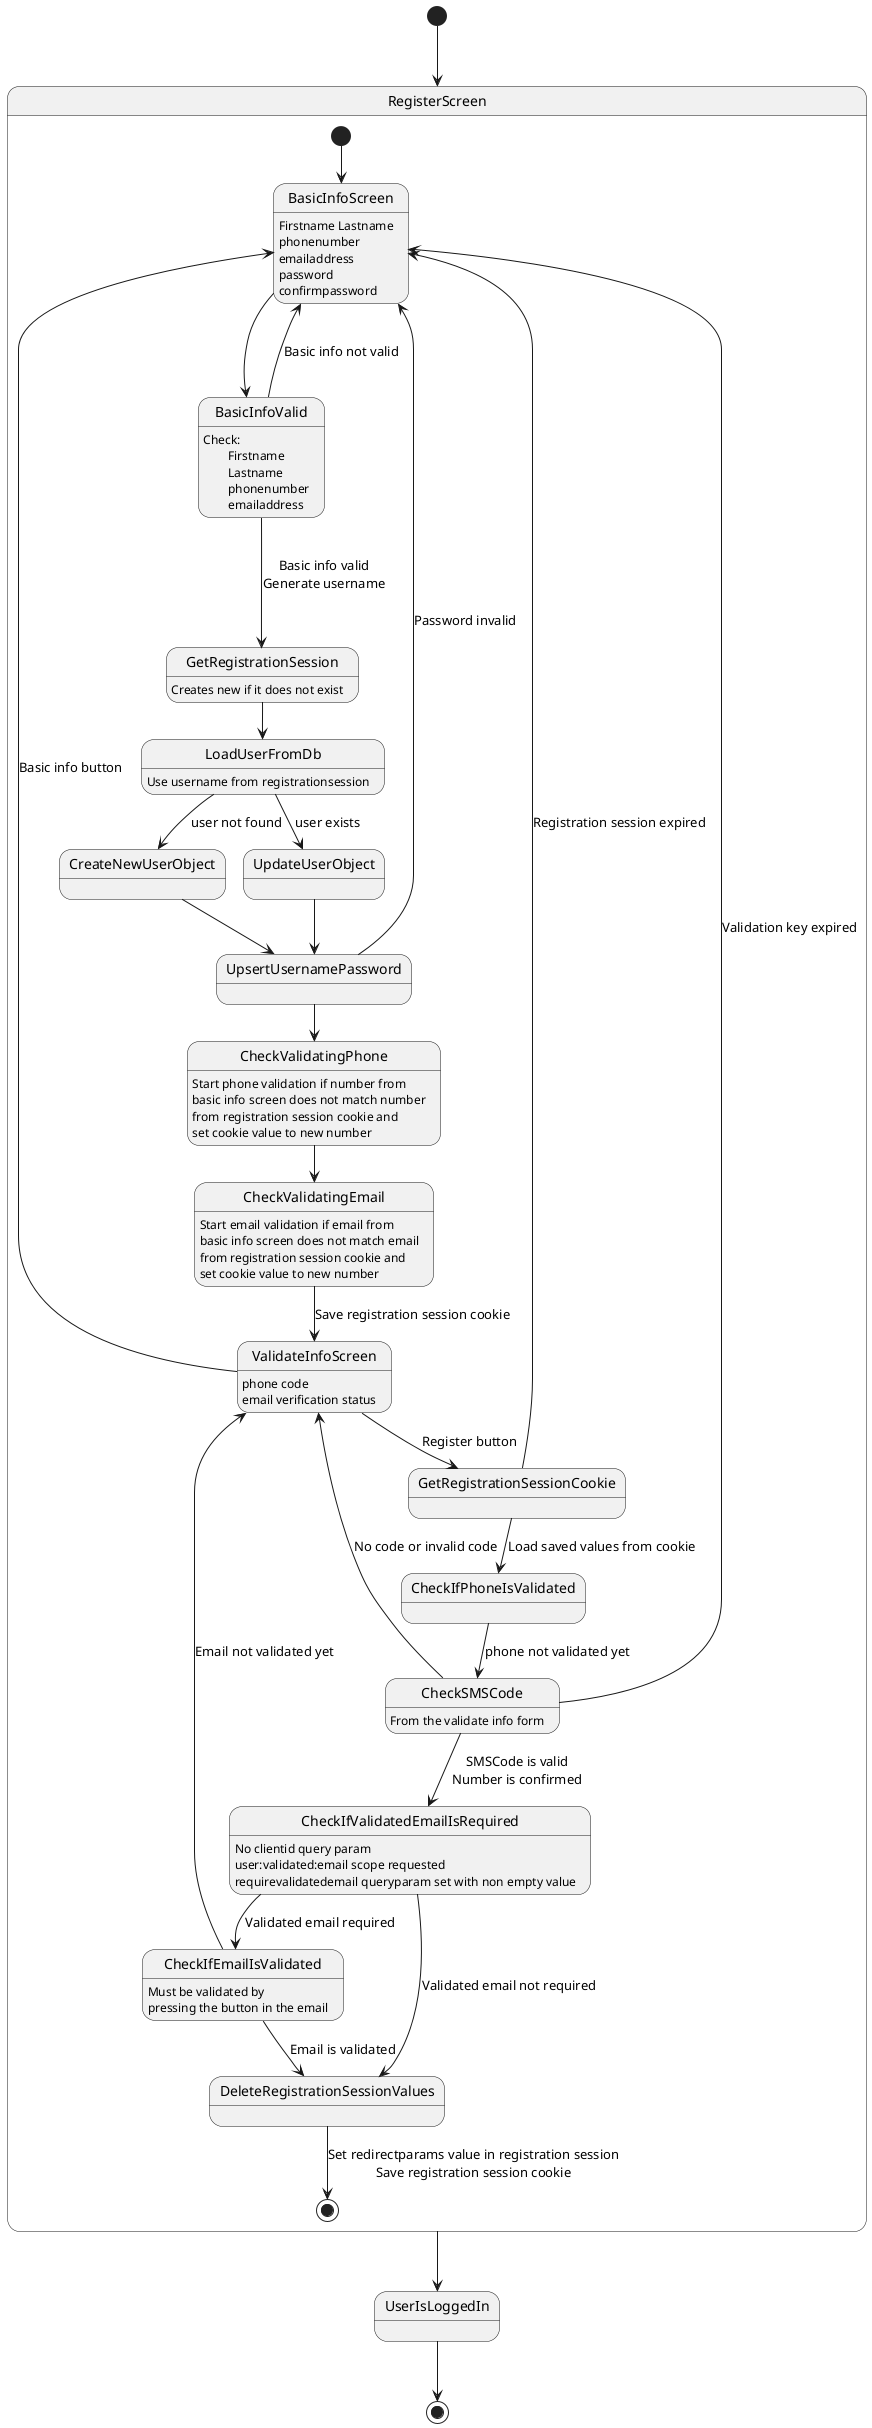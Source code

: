 @startuml current_registration_flow

[*] --> RegisterScreen
state RegisterScreen {
    [*] --> BasicInfoScreen
    BasicInfoScreen: Firstname Lastname\nphonenumber\nemailaddress\npassword\nconfirmpassword
    BasicInfoScreen --> BasicInfoValid
    BasicInfoValid: Check:\n\tFirstname\n\tLastname\n\tphonenumber\n\temailaddress
    BasicInfoValid -up--> BasicInfoScreen: Basic info not valid

    BasicInfoValid -d--> GetRegistrationSession: Basic info valid\nGenerate username
    GetRegistrationSession: Creates new if it does not exist

    GetRegistrationSession --> LoadUserFromDb
    LoadUserFromDb: Use username from registrationsession
   
    LoadUserFromDb --> CreateNewUserObject: user not found
    LoadUserFromDb --> UpdateUserObject: user exists

    CreateNewUserObject --> UpsertUsernamePassword
    UpdateUserObject --> UpsertUsernamePassword

    UpsertUsernamePassword --> BasicInfoScreen: Password invalid
    
    UpsertUsernamePassword --> CheckValidatingPhone
    CheckValidatingPhone: Start phone validation if number from\nbasic info screen does not match number\nfrom registration session cookie and\nset cookie value to new number

    CheckValidatingPhone --> CheckValidatingEmail
    CheckValidatingEmail: Start email validation if email from\nbasic info screen does not match email\nfrom registration session cookie and\nset cookie value to new number

    CheckValidatingEmail --> ValidateInfoScreen: Save registration session cookie
    ValidateInfoScreen: phone code\nemail verification status

    ValidateInfoScreen --> BasicInfoScreen: Basic info button

    ValidateInfoScreen --> GetRegistrationSessionCookie: Register button

    GetRegistrationSessionCookie --> BasicInfoScreen: Registration session expired

    GetRegistrationSessionCookie --> CheckIfPhoneIsValidated: Load saved values from cookie

    CheckIfPhoneIsValidated --> CheckSMSCode: phone not validated yet
    CheckSMSCode: From the validate info form
    CheckSMSCode --> ValidateInfoScreen: No code or invalid code
    CheckSMSCode --> BasicInfoScreen: Validation key expired
    CheckSMSCode --> CheckIfValidatedEmailIsRequired: SMSCode is valid\nNumber is confirmed
    CheckIfValidatedEmailIsRequired: No clientid query param\nuser:validated:email scope requested\nrequirevalidatedemail queryparam set with non empty value
    CheckIfValidatedEmailIsRequired --> CheckIfEmailIsValidated: Validated email required 
    CheckIfEmailIsValidated: Must be validated by\npressing the button in the email
    CheckIfEmailIsValidated -right--> ValidateInfoScreen: Email not validated yet
    CheckIfValidatedEmailIsRequired --> DeleteRegistrationSessionValues: Validated email not required
    CheckIfEmailIsValidated --> DeleteRegistrationSessionValues: Email is validated
    DeleteRegistrationSessionValues --> [*]: Set redirectparams value in registration session\nSave registration session cookie
}

RegisterScreen --> UserIsLoggedIn
UserIsLoggedIn --> [*]

@enduml